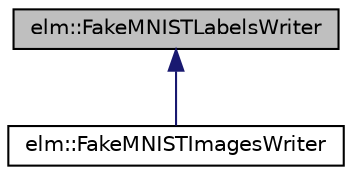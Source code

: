 digraph G
{
  edge [fontname="Helvetica",fontsize="10",labelfontname="Helvetica",labelfontsize="10"];
  node [fontname="Helvetica",fontsize="10",shape=record];
  Node1 [label="elm::FakeMNISTLabelsWriter",height=0.2,width=0.4,color="black", fillcolor="grey75", style="filled" fontcolor="black"];
  Node1 -> Node2 [dir="back",color="midnightblue",fontsize="10",style="solid",fontname="Helvetica"];
  Node2 [label="elm::FakeMNISTImagesWriter",height=0.2,width=0.4,color="black", fillcolor="white", style="filled",URL="$classelm_1_1FakeMNISTImagesWriter.html"];
}
